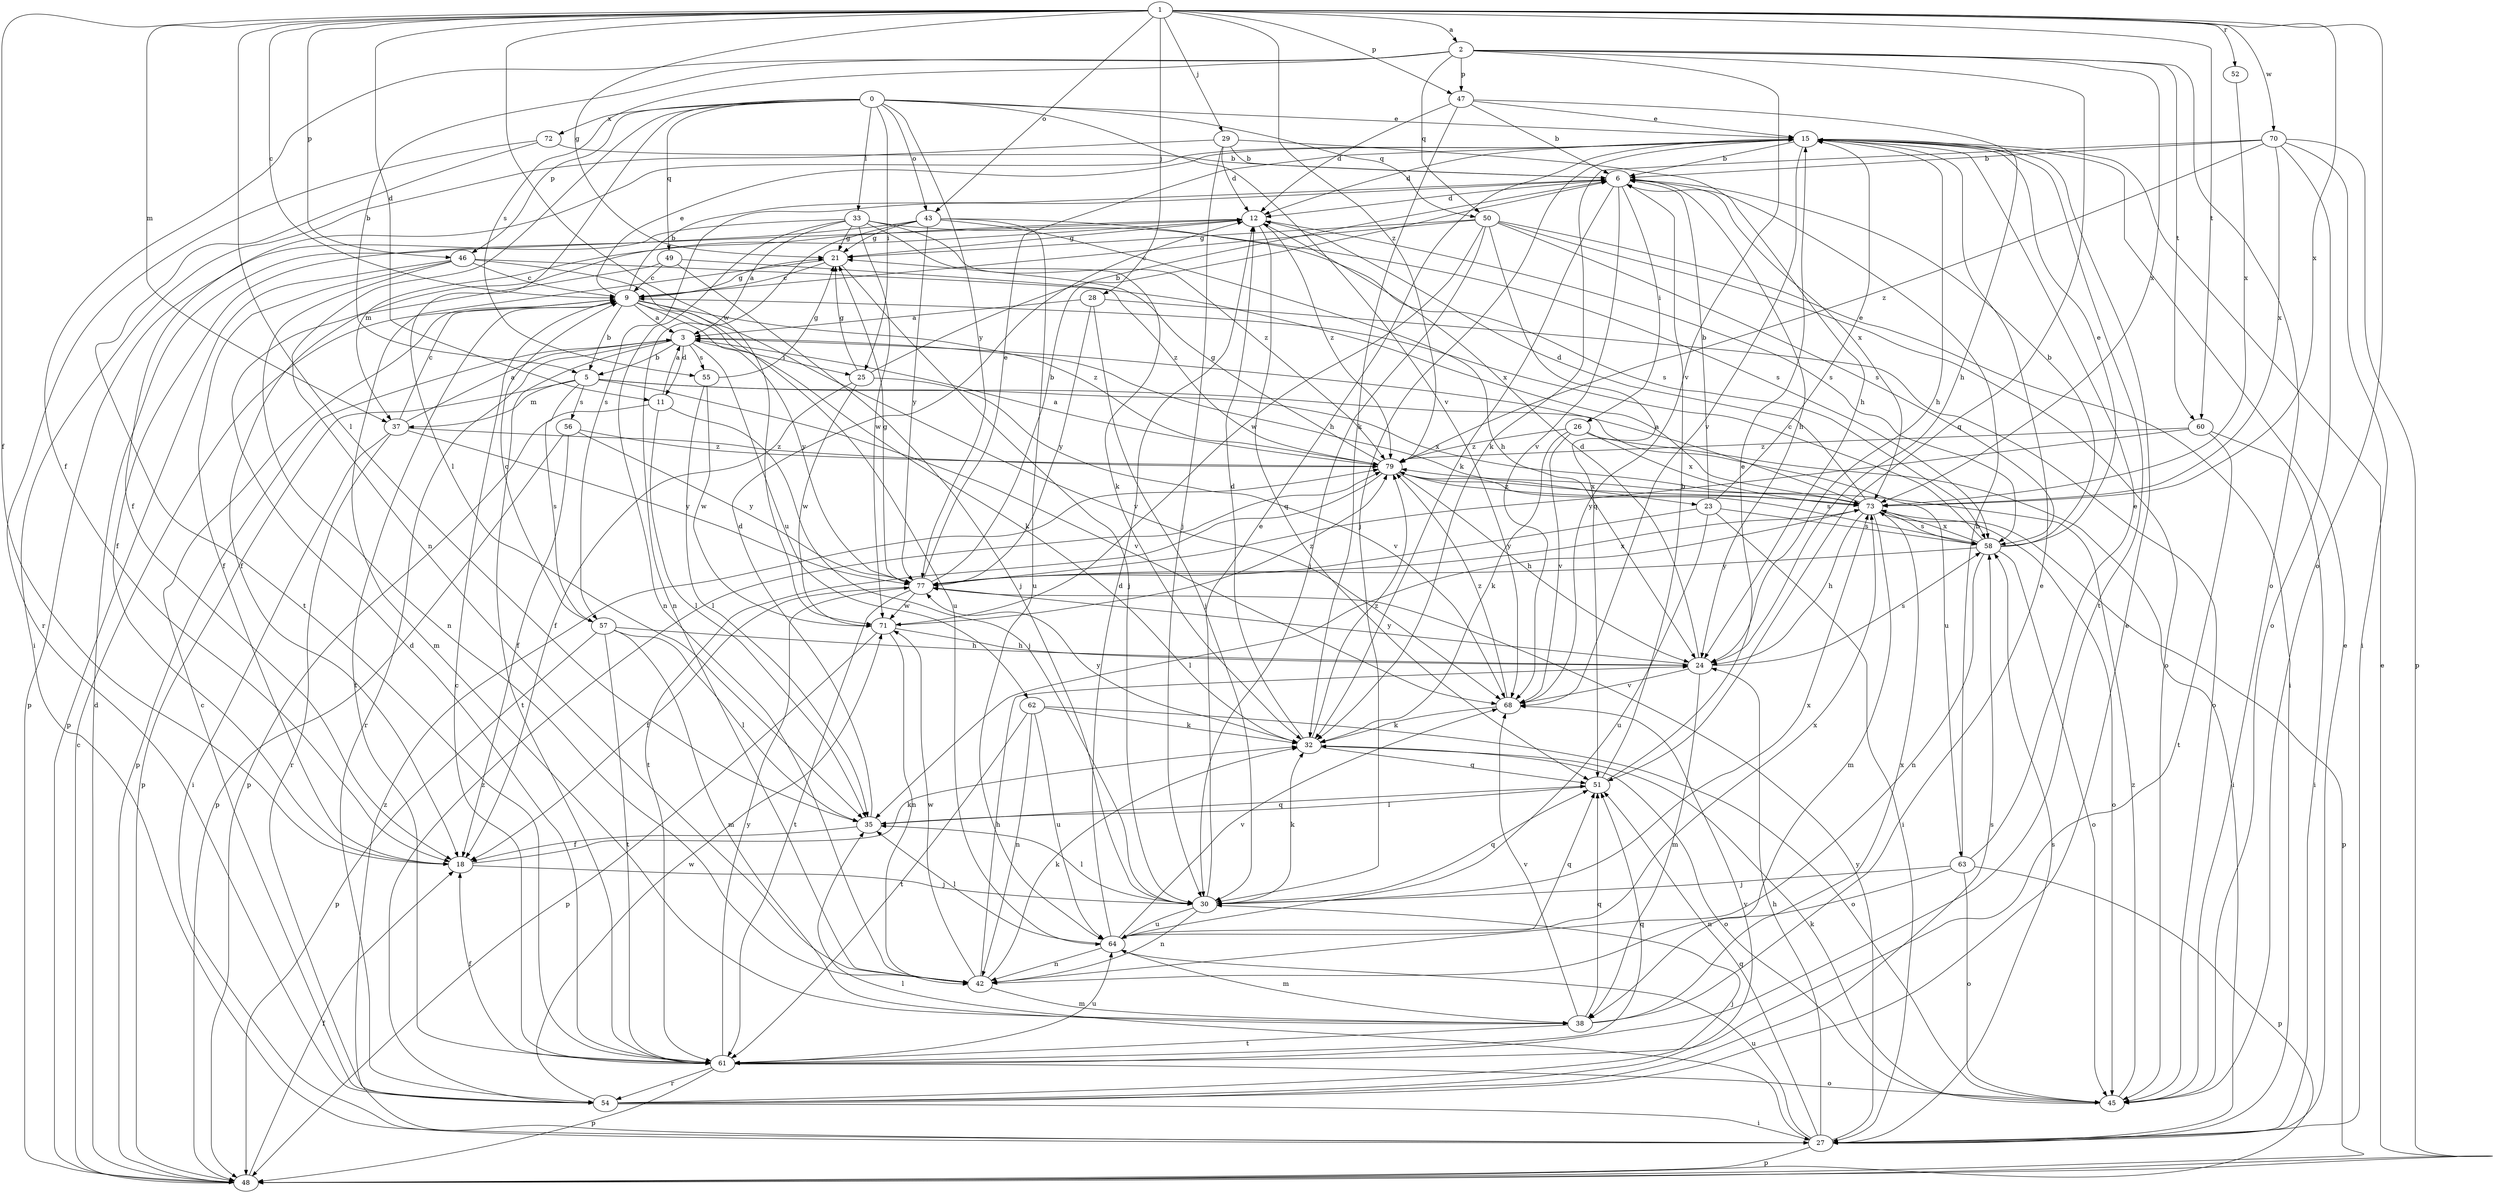 strict digraph  {
0;
1;
2;
3;
5;
6;
9;
11;
12;
15;
18;
21;
23;
24;
25;
26;
27;
28;
29;
30;
32;
33;
35;
37;
38;
42;
43;
45;
46;
47;
48;
49;
50;
51;
52;
54;
55;
56;
57;
58;
60;
61;
62;
63;
64;
68;
70;
71;
72;
73;
77;
79;
0 -> 15  [label=e];
0 -> 25  [label=i];
0 -> 33  [label=l];
0 -> 35  [label=l];
0 -> 42  [label=n];
0 -> 43  [label=o];
0 -> 46  [label=p];
0 -> 49  [label=q];
0 -> 50  [label=q];
0 -> 68  [label=v];
0 -> 72  [label=x];
0 -> 77  [label=y];
1 -> 2  [label=a];
1 -> 9  [label=c];
1 -> 11  [label=d];
1 -> 18  [label=f];
1 -> 21  [label=g];
1 -> 28  [label=j];
1 -> 29  [label=j];
1 -> 35  [label=l];
1 -> 37  [label=m];
1 -> 43  [label=o];
1 -> 45  [label=o];
1 -> 46  [label=p];
1 -> 47  [label=p];
1 -> 52  [label=r];
1 -> 60  [label=t];
1 -> 70  [label=w];
1 -> 71  [label=w];
1 -> 73  [label=x];
1 -> 79  [label=z];
2 -> 5  [label=b];
2 -> 18  [label=f];
2 -> 45  [label=o];
2 -> 47  [label=p];
2 -> 50  [label=q];
2 -> 51  [label=q];
2 -> 55  [label=s];
2 -> 60  [label=t];
2 -> 68  [label=v];
2 -> 73  [label=x];
3 -> 5  [label=b];
3 -> 11  [label=d];
3 -> 23  [label=h];
3 -> 25  [label=i];
3 -> 48  [label=p];
3 -> 54  [label=r];
3 -> 55  [label=s];
3 -> 61  [label=t];
3 -> 62  [label=u];
5 -> 37  [label=m];
5 -> 48  [label=p];
5 -> 56  [label=s];
5 -> 57  [label=s];
5 -> 63  [label=u];
5 -> 68  [label=v];
5 -> 73  [label=x];
6 -> 12  [label=d];
6 -> 24  [label=h];
6 -> 26  [label=i];
6 -> 32  [label=k];
6 -> 57  [label=s];
6 -> 68  [label=v];
6 -> 73  [label=x];
9 -> 3  [label=a];
9 -> 5  [label=b];
9 -> 6  [label=b];
9 -> 15  [label=e];
9 -> 21  [label=g];
9 -> 32  [label=k];
9 -> 61  [label=t];
9 -> 68  [label=v];
9 -> 77  [label=y];
9 -> 79  [label=z];
11 -> 3  [label=a];
11 -> 30  [label=j];
11 -> 35  [label=l];
11 -> 48  [label=p];
12 -> 21  [label=g];
12 -> 37  [label=m];
12 -> 51  [label=q];
12 -> 58  [label=s];
12 -> 79  [label=z];
15 -> 6  [label=b];
15 -> 12  [label=d];
15 -> 18  [label=f];
15 -> 24  [label=h];
15 -> 30  [label=j];
15 -> 61  [label=t];
15 -> 68  [label=v];
18 -> 30  [label=j];
18 -> 32  [label=k];
21 -> 9  [label=c];
21 -> 30  [label=j];
21 -> 38  [label=m];
23 -> 6  [label=b];
23 -> 15  [label=e];
23 -> 27  [label=i];
23 -> 58  [label=s];
23 -> 64  [label=u];
23 -> 77  [label=y];
24 -> 12  [label=d];
24 -> 38  [label=m];
24 -> 58  [label=s];
24 -> 68  [label=v];
24 -> 77  [label=y];
25 -> 6  [label=b];
25 -> 18  [label=f];
25 -> 21  [label=g];
25 -> 68  [label=v];
25 -> 71  [label=w];
26 -> 27  [label=i];
26 -> 32  [label=k];
26 -> 68  [label=v];
26 -> 73  [label=x];
26 -> 79  [label=z];
27 -> 15  [label=e];
27 -> 24  [label=h];
27 -> 35  [label=l];
27 -> 48  [label=p];
27 -> 51  [label=q];
27 -> 58  [label=s];
27 -> 64  [label=u];
27 -> 77  [label=y];
27 -> 79  [label=z];
28 -> 3  [label=a];
28 -> 30  [label=j];
28 -> 45  [label=o];
28 -> 77  [label=y];
29 -> 6  [label=b];
29 -> 12  [label=d];
29 -> 24  [label=h];
29 -> 27  [label=i];
29 -> 30  [label=j];
30 -> 15  [label=e];
30 -> 32  [label=k];
30 -> 35  [label=l];
30 -> 42  [label=n];
30 -> 51  [label=q];
30 -> 64  [label=u];
30 -> 73  [label=x];
32 -> 12  [label=d];
32 -> 45  [label=o];
32 -> 51  [label=q];
32 -> 77  [label=y];
32 -> 79  [label=z];
33 -> 3  [label=a];
33 -> 21  [label=g];
33 -> 32  [label=k];
33 -> 42  [label=n];
33 -> 48  [label=p];
33 -> 58  [label=s];
33 -> 71  [label=w];
33 -> 79  [label=z];
35 -> 12  [label=d];
35 -> 18  [label=f];
35 -> 51  [label=q];
37 -> 3  [label=a];
37 -> 9  [label=c];
37 -> 27  [label=i];
37 -> 54  [label=r];
37 -> 77  [label=y];
37 -> 79  [label=z];
38 -> 15  [label=e];
38 -> 51  [label=q];
38 -> 61  [label=t];
38 -> 68  [label=v];
38 -> 73  [label=x];
42 -> 24  [label=h];
42 -> 32  [label=k];
42 -> 38  [label=m];
42 -> 71  [label=w];
43 -> 18  [label=f];
43 -> 21  [label=g];
43 -> 24  [label=h];
43 -> 42  [label=n];
43 -> 58  [label=s];
43 -> 64  [label=u];
43 -> 77  [label=y];
45 -> 32  [label=k];
45 -> 79  [label=z];
46 -> 9  [label=c];
46 -> 18  [label=f];
46 -> 42  [label=n];
46 -> 48  [label=p];
46 -> 64  [label=u];
46 -> 73  [label=x];
47 -> 6  [label=b];
47 -> 12  [label=d];
47 -> 15  [label=e];
47 -> 24  [label=h];
47 -> 32  [label=k];
48 -> 9  [label=c];
48 -> 12  [label=d];
48 -> 15  [label=e];
48 -> 18  [label=f];
49 -> 9  [label=c];
49 -> 18  [label=f];
49 -> 30  [label=j];
49 -> 79  [label=z];
50 -> 9  [label=c];
50 -> 21  [label=g];
50 -> 27  [label=i];
50 -> 30  [label=j];
50 -> 45  [label=o];
50 -> 51  [label=q];
50 -> 58  [label=s];
50 -> 71  [label=w];
51 -> 6  [label=b];
51 -> 15  [label=e];
51 -> 35  [label=l];
52 -> 73  [label=x];
54 -> 9  [label=c];
54 -> 15  [label=e];
54 -> 27  [label=i];
54 -> 30  [label=j];
54 -> 58  [label=s];
54 -> 68  [label=v];
54 -> 71  [label=w];
54 -> 79  [label=z];
55 -> 21  [label=g];
55 -> 35  [label=l];
55 -> 71  [label=w];
56 -> 18  [label=f];
56 -> 48  [label=p];
56 -> 77  [label=y];
56 -> 79  [label=z];
57 -> 9  [label=c];
57 -> 24  [label=h];
57 -> 35  [label=l];
57 -> 38  [label=m];
57 -> 48  [label=p];
57 -> 61  [label=t];
58 -> 6  [label=b];
58 -> 9  [label=c];
58 -> 15  [label=e];
58 -> 42  [label=n];
58 -> 45  [label=o];
58 -> 73  [label=x];
58 -> 77  [label=y];
60 -> 27  [label=i];
60 -> 61  [label=t];
60 -> 77  [label=y];
60 -> 79  [label=z];
61 -> 9  [label=c];
61 -> 12  [label=d];
61 -> 18  [label=f];
61 -> 45  [label=o];
61 -> 48  [label=p];
61 -> 51  [label=q];
61 -> 54  [label=r];
61 -> 64  [label=u];
61 -> 77  [label=y];
62 -> 32  [label=k];
62 -> 42  [label=n];
62 -> 45  [label=o];
62 -> 61  [label=t];
62 -> 64  [label=u];
63 -> 6  [label=b];
63 -> 15  [label=e];
63 -> 30  [label=j];
63 -> 42  [label=n];
63 -> 45  [label=o];
63 -> 48  [label=p];
64 -> 12  [label=d];
64 -> 35  [label=l];
64 -> 38  [label=m];
64 -> 42  [label=n];
64 -> 51  [label=q];
64 -> 68  [label=v];
64 -> 73  [label=x];
68 -> 32  [label=k];
68 -> 79  [label=z];
70 -> 6  [label=b];
70 -> 27  [label=i];
70 -> 32  [label=k];
70 -> 45  [label=o];
70 -> 48  [label=p];
70 -> 73  [label=x];
70 -> 79  [label=z];
71 -> 24  [label=h];
71 -> 42  [label=n];
71 -> 48  [label=p];
71 -> 79  [label=z];
72 -> 6  [label=b];
72 -> 54  [label=r];
72 -> 61  [label=t];
73 -> 3  [label=a];
73 -> 12  [label=d];
73 -> 24  [label=h];
73 -> 35  [label=l];
73 -> 38  [label=m];
73 -> 45  [label=o];
73 -> 48  [label=p];
73 -> 58  [label=s];
73 -> 79  [label=z];
77 -> 6  [label=b];
77 -> 15  [label=e];
77 -> 18  [label=f];
77 -> 21  [label=g];
77 -> 61  [label=t];
77 -> 71  [label=w];
77 -> 73  [label=x];
79 -> 3  [label=a];
79 -> 21  [label=g];
79 -> 24  [label=h];
79 -> 58  [label=s];
79 -> 61  [label=t];
79 -> 73  [label=x];
}
